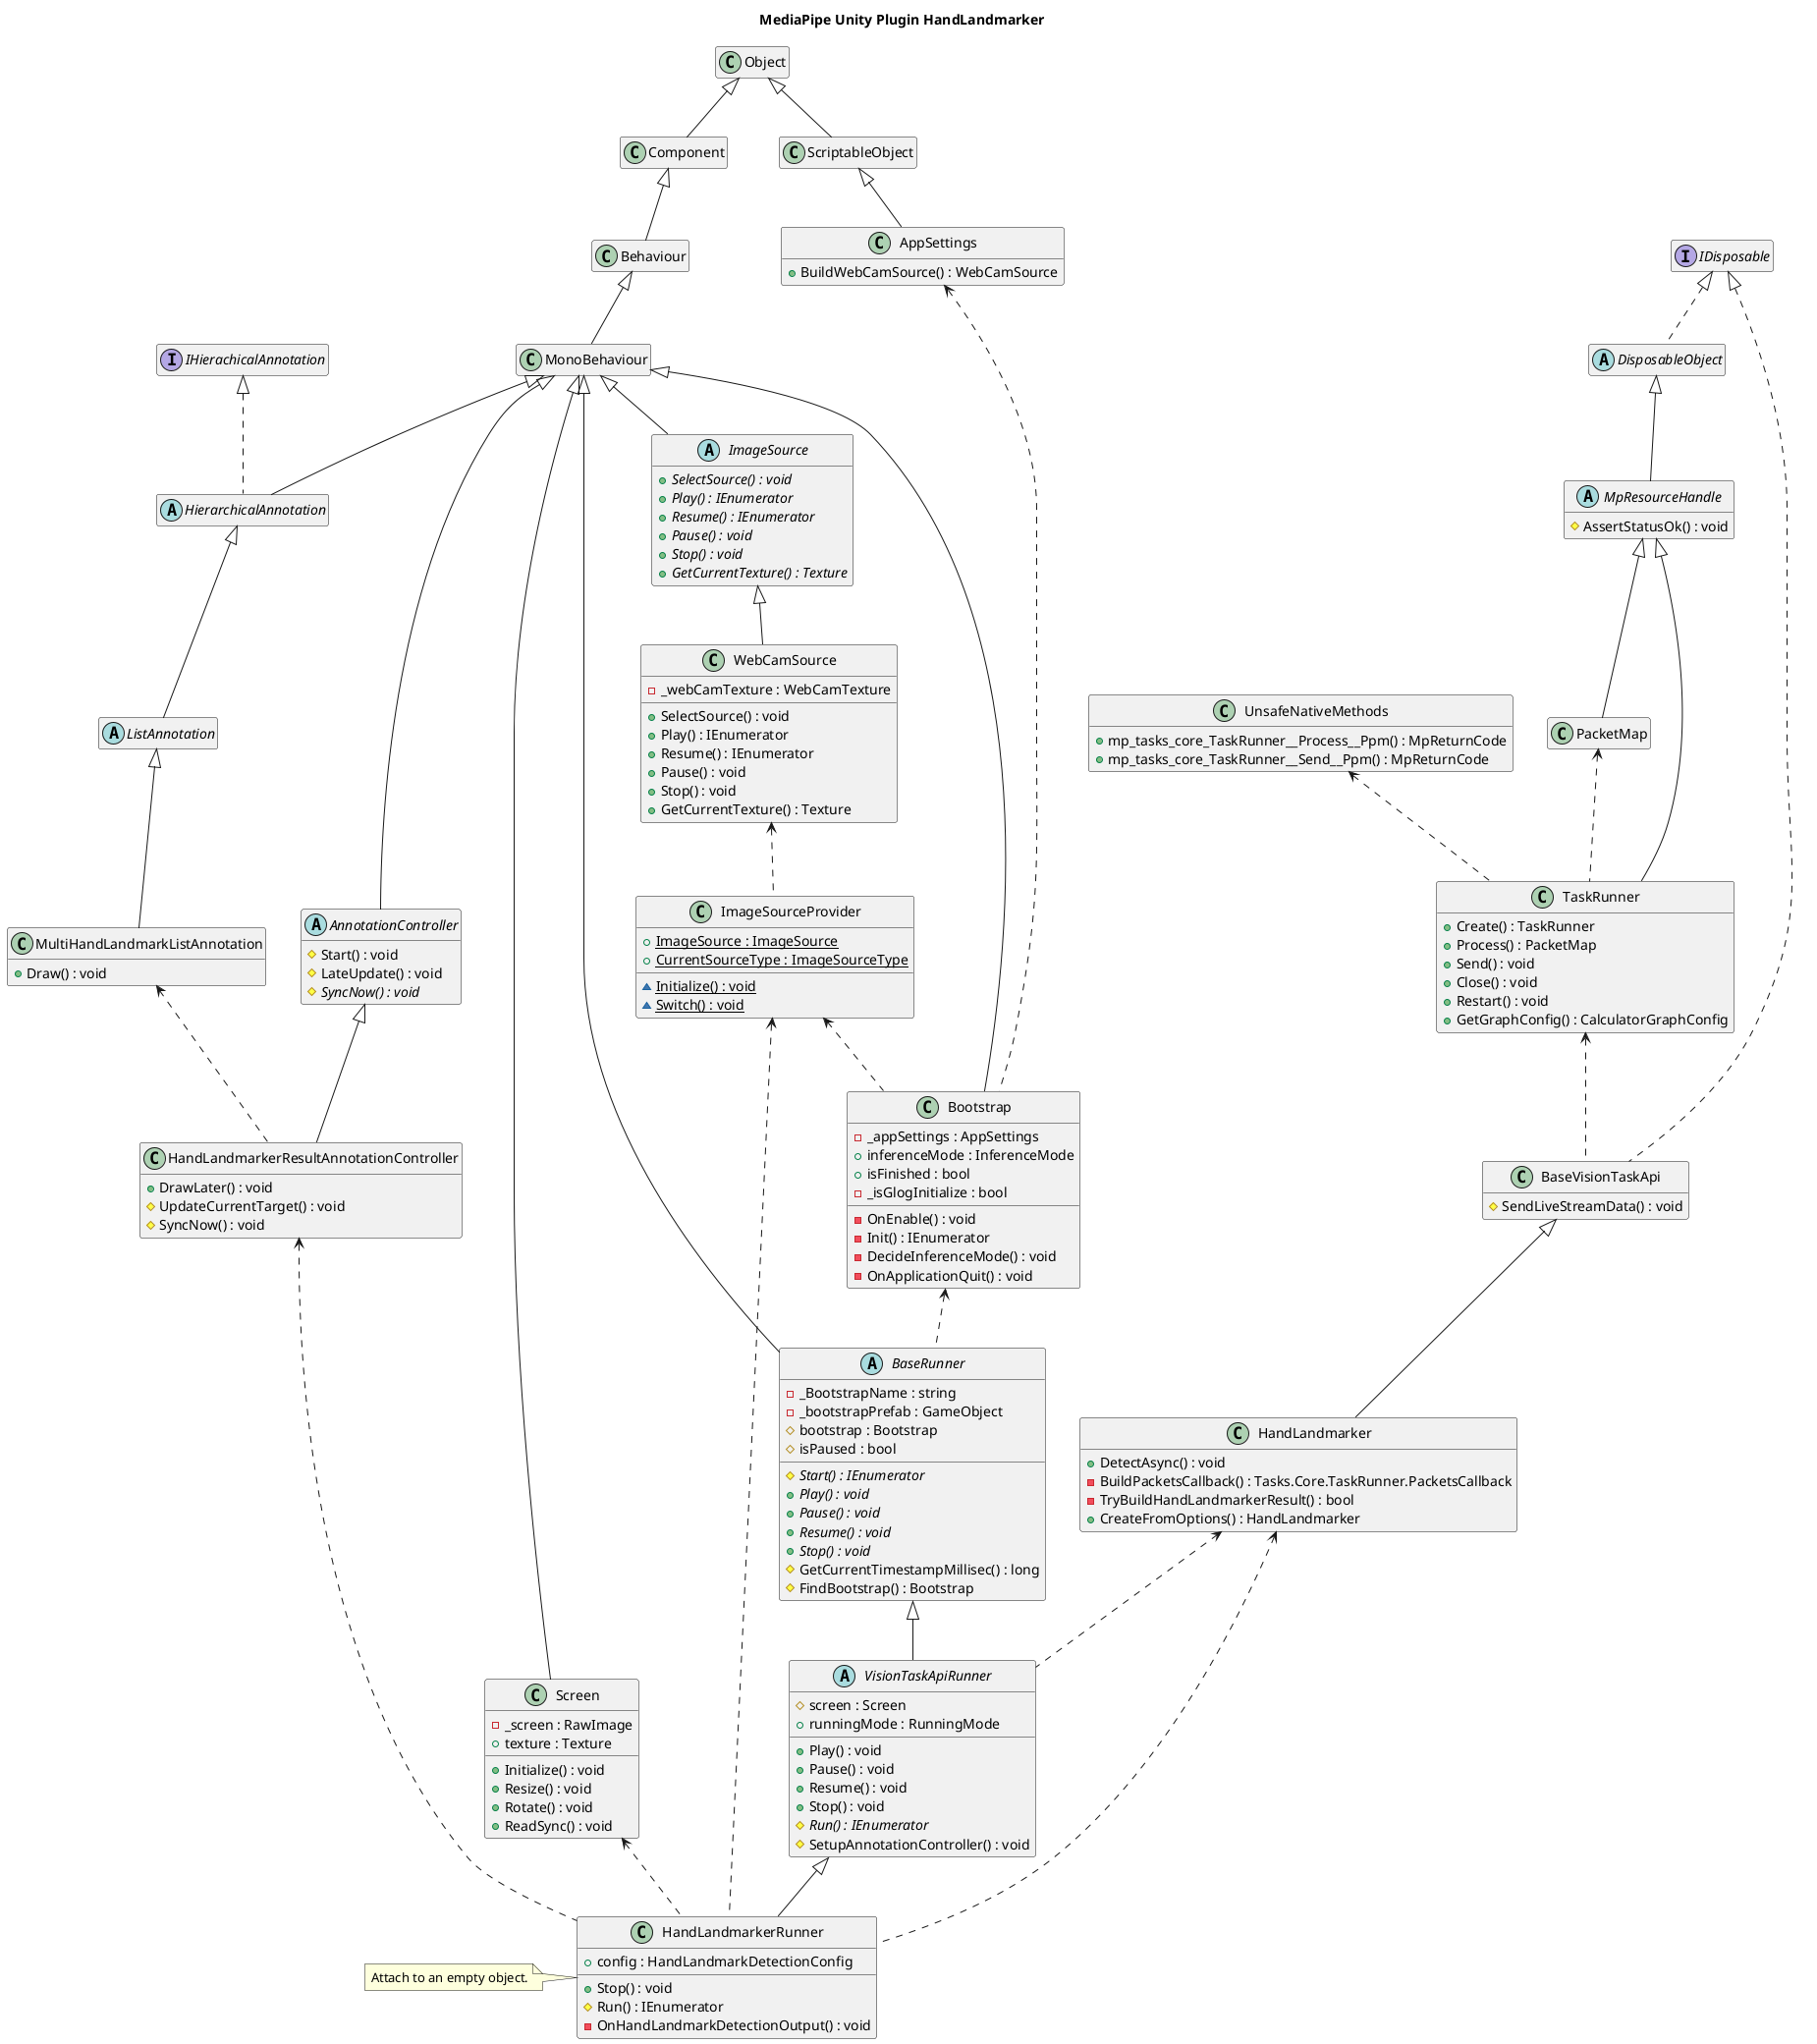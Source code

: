 @startuml

title MediaPipe Unity Plugin HandLandmarker

hide empty members

Object <|-- Component
Object <|-- ScriptableObject
Component <|-- Behaviour
Behaviour <|-- MonoBehaviour

MonoBehaviour <|-- ImageSource

MonoBehaviour <|-- AnnotationController

abstract class AnnotationController{
    #Start() : void
    #LateUpdate() : void
    #{abstract}SyncNow() : void
}

AnnotationController <|-- HandLandmarkerResultAnnotationController

class HandLandmarkerResultAnnotationController{
    +DrawLater() : void
    #UpdateCurrentTarget() : void
    #SyncNow() : void
}

MonoBehaviour <|-- HierarchicalAnnotation
IHierachicalAnnotation <|.. HierarchicalAnnotation

Interface IHierachicalAnnotation{}

abstract class HierarchicalAnnotation{}

HierarchicalAnnotation <|-- ListAnnotation

abstract class ListAnnotation{}

ListAnnotation <|-- MultiHandLandmarkListAnnotation

class MultiHandLandmarkListAnnotation{
  +Draw() : void
}

abstract class ImageSource{
  +{abstract}SelectSource() : void
  +{abstract}Play() : IEnumerator
  +{abstract}Resume() : IEnumerator
  +{abstract}Pause() : void
  +{abstract}Stop() : void
  +{abstract}GetCurrentTexture() : Texture
}

ImageSource <|-- WebCamSource

class WebCamSource{
  -_webCamTexture : WebCamTexture
  +SelectSource() : void
  +Play() : IEnumerator
  +Resume() : IEnumerator
  +Pause() : void
  +Stop() : void
  +GetCurrentTexture() : Texture
}

Interface IDisposable

IDisposable <|.. BaseVisionTaskApi

MonoBehaviour <|-- BaseRunner

abstract class BaseRunner {
 -_BootstrapName : string
 -_bootstrapPrefab : GameObject
 #bootstrap : Bootstrap
 #isPaused : bool
 #{abstract}Start() : IEnumerator
 +{abstract}Play() : void
 +{abstract}Pause() : void
 +{abstract}Resume() : void
 +{abstract}Stop() : void
 #GetCurrentTimestampMillisec() : long
 #FindBootstrap() : Bootstrap
}

Bootstrap <.. BaseRunner 

MonoBehaviour <|-- Bootstrap

class Bootstrap {
 -_appSettings : AppSettings
 +inferenceMode : InferenceMode
 +isFinished : bool
 -_isGlogInitialize : bool
 -OnEnable() : void
 -Init() : IEnumerator
 -DecideInferenceMode() : void
 -OnApplicationQuit() : void
}

ImageSourceProvider <.. Bootstrap

static class ImageSourceProvider{
  +{static}ImageSource : ImageSource
  +{static}CurrentSourceType : ImageSourceType
  ~{static}Initialize() : void
  ~{static}Switch() : void
}

AppSettings <.. Bootstrap
ScriptableObject <|-- AppSettings

class AppSettings{
  +BuildWebCamSource() : WebCamSource
}

MonoBehaviour <|-- Screen

class Screen{
  -_screen : RawImage
  +texture : Texture
  +Initialize() : void
  +Resize() : void
  +Rotate() : void
  +ReadSync() : void
}

BaseRunner <|-- VisionTaskApiRunner

HandLandmarker <.. VisionTaskApiRunner

IDisposable <|.. DisposableObject

abstract class DisposableObject{}

DisposableObject <|-- MpResourceHandle

abstract class MpResourceHandle{
  #AssertStatusOk() : void
}

class UnsafeNativeMethods{
  +mp_tasks_core_TaskRunner__Process__Ppm() : MpReturnCode
  +mp_tasks_core_TaskRunner__Send__Ppm() : MpReturnCode
}

MpResourceHandle <|-- TaskRunner
MpResourceHandle <|-- PacketMap
UnsafeNativeMethods <.. TaskRunner
PacketMap <.. TaskRunner

class TaskRunner{
  +Create() : TaskRunner
  +Process() : PacketMap
  +Send() : void
  +Close() : void
  +Restart() : void
  +GetGraphConfig() : CalculatorGraphConfig
}

BaseVisionTaskApi <|-- HandLandmarker
TaskRunner <.. BaseVisionTaskApi

class BaseVisionTaskApi{
  #SendLiveStreamData() : void
}

abstract class VisionTaskApiRunner{
 #screen : Screen
 +runningMode : RunningMode
 +Play() : void
 +Pause() : void
 +Resume() : void
 +Stop() : void
 #{abstract}Run() : IEnumerator
 #SetupAnnotationController() : void
}

VisionTaskApiRunner <|-- HandLandmarkerRunner

HandLandmarkerResultAnnotationController <.. HandLandmarkerRunner

MultiHandLandmarkListAnnotation <.. HandLandmarkerResultAnnotationController

HandLandmarker <.. HandLandmarkerRunner
ImageSourceProvider <.. HandLandmarkerRunner
Screen <.. HandLandmarkerRunner
WebCamSource <.. ImageSourceProvider

class HandLandmarker{
  +DetectAsync() : void
  -BuildPacketsCallback() : Tasks.Core.TaskRunner.PacketsCallback
  -TryBuildHandLandmarkerResult() : bool
  +CreateFromOptions() : HandLandmarker
}

class HandLandmarkerRunner{
  +config : HandLandmarkDetectionConfig
  +Stop() : void
  #Run() : IEnumerator
  -OnHandLandmarkDetectionOutput() : void
}

note left: Attach to an empty object.

@enduml